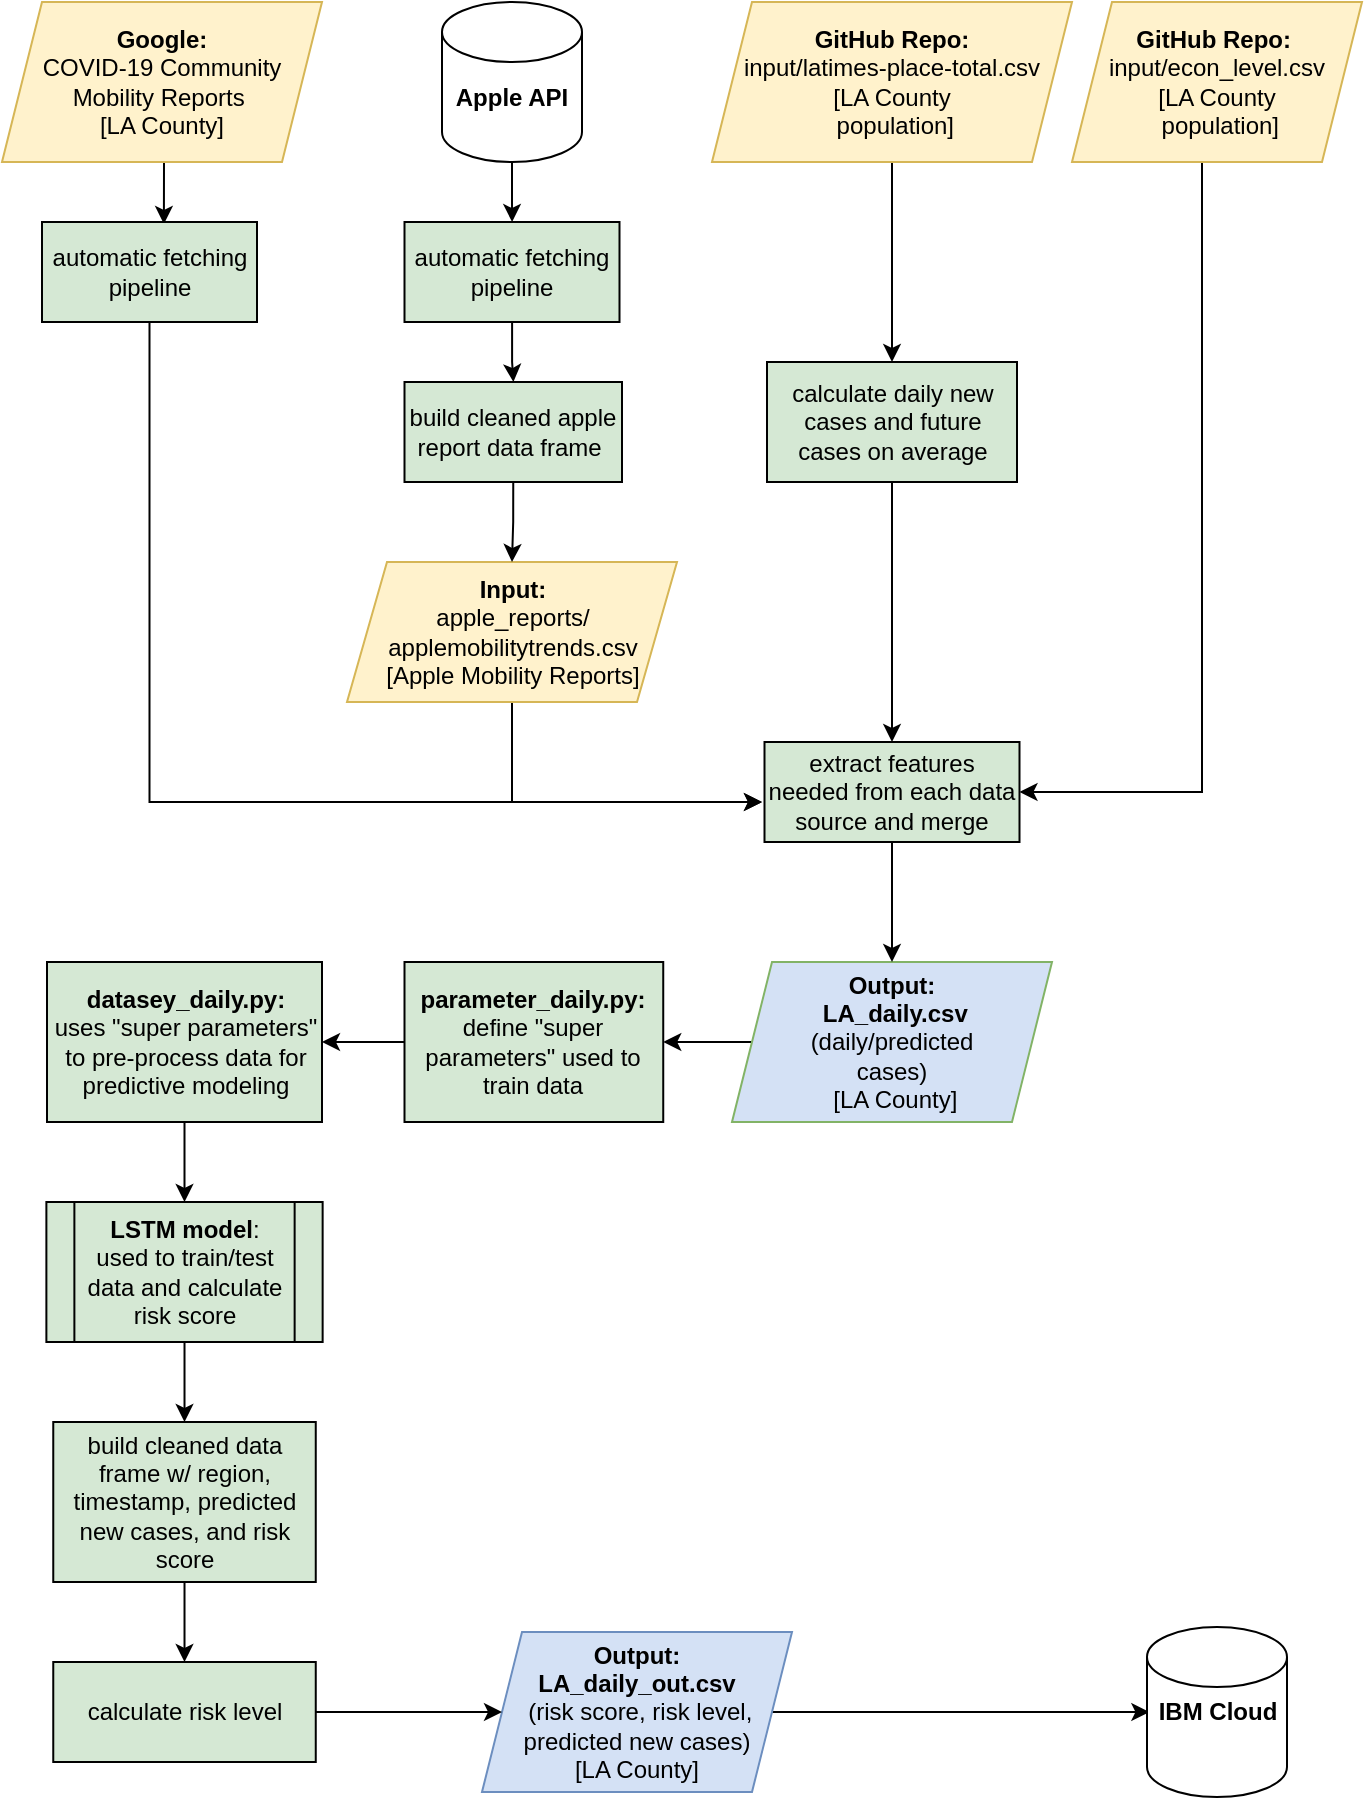 <mxfile version="13.5.5" type="device"><diagram id="EMMWCg8WO8nGpN-h3Lt4" name="Page-1"><mxGraphModel dx="1159" dy="1051" grid="1" gridSize="10" guides="1" tooltips="1" connect="1" arrows="1" fold="1" page="1" pageScale="1" pageWidth="850" pageHeight="1100" math="0" shadow="0"><root><mxCell id="0"/><mxCell id="1" parent="0"/><mxCell id="4KXb9JyP3AkB6F7u9Ha2-32" style="edgeStyle=orthogonalEdgeStyle;rounded=0;orthogonalLoop=1;jettySize=auto;html=1;entryX=1;entryY=0.5;entryDx=0;entryDy=0;" edge="1" parent="1" source="c5__5FzdPdkLztYr7EIl-13" target="4KXb9JyP3AkB6F7u9Ha2-4"><mxGeometry relative="1" as="geometry"><Array as="points"><mxPoint x="680" y="515"/></Array></mxGeometry></mxCell><mxCell id="c5__5FzdPdkLztYr7EIl-13" value="&lt;b&gt;GitHub Repo:&lt;/b&gt;&amp;nbsp;&lt;br&gt;input/econ_level.csv &lt;br&gt;[LA County&lt;br&gt;&amp;nbsp;population]" style="shape=parallelogram;perimeter=parallelogramPerimeter;whiteSpace=wrap;html=1;fixedSize=1;fillColor=#fff2cc;strokeColor=#d6b656;" parent="1" vertex="1"><mxGeometry x="615" y="120" width="145" height="80" as="geometry"/></mxCell><mxCell id="4KXb9JyP3AkB6F7u9Ha2-36" value="" style="edgeStyle=orthogonalEdgeStyle;rounded=0;orthogonalLoop=1;jettySize=auto;html=1;" edge="1" parent="1" source="c5__5FzdPdkLztYr7EIl-14" target="4KXb9JyP3AkB6F7u9Ha2-33"><mxGeometry relative="1" as="geometry"/></mxCell><mxCell id="c5__5FzdPdkLztYr7EIl-14" value="&lt;b&gt;Output:&lt;br&gt;&amp;nbsp;LA_daily.csv &lt;br&gt;&lt;/b&gt;(daily/predicted &lt;br&gt;cases)&lt;br&gt;&amp;nbsp;[LA County]" style="shape=parallelogram;perimeter=parallelogramPerimeter;whiteSpace=wrap;html=1;fixedSize=1;fillColor=#D4E1F5;strokeColor=#82b366;" parent="1" vertex="1"><mxGeometry x="445" y="600" width="160" height="80" as="geometry"/></mxCell><mxCell id="4KXb9JyP3AkB6F7u9Ha2-45" style="edgeStyle=orthogonalEdgeStyle;rounded=0;orthogonalLoop=1;jettySize=auto;html=1;exitX=1;exitY=0.5;exitDx=0;exitDy=0;entryX=0.017;entryY=0.5;entryDx=0;entryDy=0;entryPerimeter=0;" edge="1" parent="1" source="c5__5FzdPdkLztYr7EIl-23" target="c5__5FzdPdkLztYr7EIl-24"><mxGeometry relative="1" as="geometry"/></mxCell><mxCell id="c5__5FzdPdkLztYr7EIl-23" value="&lt;b&gt;Output:&lt;br&gt;LA_daily_out.csv&lt;br&gt;&lt;/b&gt;&amp;nbsp;(risk score, risk level, predicted new cases)&lt;br&gt;[LA County]" style="shape=parallelogram;perimeter=parallelogramPerimeter;whiteSpace=wrap;html=1;fixedSize=1;fillColor=#D4E1F5;strokeColor=#6c8ebf;" parent="1" vertex="1"><mxGeometry x="320" y="935" width="155" height="80" as="geometry"/></mxCell><mxCell id="c5__5FzdPdkLztYr7EIl-24" value="&lt;b&gt;IBM Cloud&lt;/b&gt;" style="shape=cylinder2;whiteSpace=wrap;html=1;boundedLbl=1;backgroundOutline=1;size=15;fillColor=#FFFFFF;" parent="1" vertex="1"><mxGeometry x="652.5" y="932.5" width="70" height="85" as="geometry"/></mxCell><mxCell id="4KXb9JyP3AkB6F7u9Ha2-6" style="edgeStyle=orthogonalEdgeStyle;rounded=0;orthogonalLoop=1;jettySize=auto;html=1;exitX=0.5;exitY=1;exitDx=0;exitDy=0;" edge="1" parent="1" source="3Q9lxoXXyYOwo95ZzaGR-1" target="4KXb9JyP3AkB6F7u9Ha2-3"><mxGeometry relative="1" as="geometry"/></mxCell><mxCell id="3Q9lxoXXyYOwo95ZzaGR-1" value="&lt;b&gt;GitHub Repo: &lt;br&gt;&lt;/b&gt;input/latimes-place-total.csv &lt;br&gt;[LA County&lt;br&gt;&amp;nbsp;population]" style="shape=parallelogram;perimeter=parallelogramPerimeter;whiteSpace=wrap;html=1;fixedSize=1;fillColor=#fff2cc;strokeColor=#d6b656;" parent="1" vertex="1"><mxGeometry x="435" y="120" width="180" height="80" as="geometry"/></mxCell><mxCell id="4KXb9JyP3AkB6F7u9Ha2-19" style="edgeStyle=orthogonalEdgeStyle;rounded=0;orthogonalLoop=1;jettySize=auto;html=1;exitX=0.5;exitY=1;exitDx=0;exitDy=0;entryX=0.567;entryY=0.02;entryDx=0;entryDy=0;entryPerimeter=0;" edge="1" parent="1" source="4KXb9JyP3AkB6F7u9Ha2-1" target="4KXb9JyP3AkB6F7u9Ha2-17"><mxGeometry relative="1" as="geometry"/></mxCell><mxCell id="4KXb9JyP3AkB6F7u9Ha2-1" value="&lt;b&gt;Google:&lt;br&gt;&lt;/b&gt;COVID-19 Community Mobility Reports&amp;nbsp;&lt;br&gt;[LA County]" style="shape=parallelogram;perimeter=parallelogramPerimeter;whiteSpace=wrap;html=1;fixedSize=1;fillColor=#fff2cc;strokeColor=#d6b656;" vertex="1" parent="1"><mxGeometry x="80" y="120" width="160" height="80" as="geometry"/></mxCell><mxCell id="4KXb9JyP3AkB6F7u9Ha2-29" style="edgeStyle=orthogonalEdgeStyle;rounded=0;orthogonalLoop=1;jettySize=auto;html=1;exitX=0.5;exitY=1;exitDx=0;exitDy=0;" edge="1" parent="1" source="4KXb9JyP3AkB6F7u9Ha2-2"><mxGeometry relative="1" as="geometry"><mxPoint x="460" y="520" as="targetPoint"/><Array as="points"><mxPoint x="335" y="520"/></Array></mxGeometry></mxCell><mxCell id="4KXb9JyP3AkB6F7u9Ha2-2" value="&lt;b&gt;Input:&lt;br&gt;&lt;/b&gt;apple_reports/ applemobilitytrends.csv&lt;br&gt;[Apple Mobility Reports]" style="shape=parallelogram;perimeter=parallelogramPerimeter;whiteSpace=wrap;html=1;fixedSize=1;fillColor=#fff2cc;strokeColor=#d6b656;" vertex="1" parent="1"><mxGeometry x="252.5" y="400" width="165" height="70" as="geometry"/></mxCell><mxCell id="4KXb9JyP3AkB6F7u9Ha2-9" style="edgeStyle=orthogonalEdgeStyle;rounded=0;orthogonalLoop=1;jettySize=auto;html=1;exitX=0.5;exitY=1;exitDx=0;exitDy=0;entryX=0.5;entryY=0;entryDx=0;entryDy=0;" edge="1" parent="1" source="4KXb9JyP3AkB6F7u9Ha2-3" target="4KXb9JyP3AkB6F7u9Ha2-4"><mxGeometry relative="1" as="geometry"/></mxCell><mxCell id="4KXb9JyP3AkB6F7u9Ha2-3" value="calculate daily new cases and future cases on average" style="rounded=0;whiteSpace=wrap;html=1;fillColor=#D5E8D4;" vertex="1" parent="1"><mxGeometry x="462.5" y="300" width="125" height="60" as="geometry"/></mxCell><mxCell id="4KXb9JyP3AkB6F7u9Ha2-15" style="edgeStyle=orthogonalEdgeStyle;rounded=0;orthogonalLoop=1;jettySize=auto;html=1;exitX=0.5;exitY=1;exitDx=0;exitDy=0;" edge="1" parent="1" source="4KXb9JyP3AkB6F7u9Ha2-4" target="c5__5FzdPdkLztYr7EIl-14"><mxGeometry relative="1" as="geometry"/></mxCell><mxCell id="4KXb9JyP3AkB6F7u9Ha2-4" value="extract features needed from each data source and merge" style="rounded=0;whiteSpace=wrap;html=1;fillColor=#D5E8D4;" vertex="1" parent="1"><mxGeometry x="461.25" y="490" width="127.5" height="50" as="geometry"/></mxCell><mxCell id="4KXb9JyP3AkB6F7u9Ha2-41" style="edgeStyle=orthogonalEdgeStyle;rounded=0;orthogonalLoop=1;jettySize=auto;html=1;exitX=0.5;exitY=1;exitDx=0;exitDy=0;entryX=0.5;entryY=0;entryDx=0;entryDy=0;" edge="1" parent="1" source="4KXb9JyP3AkB6F7u9Ha2-16" target="4KXb9JyP3AkB6F7u9Ha2-34"><mxGeometry relative="1" as="geometry"/></mxCell><mxCell id="4KXb9JyP3AkB6F7u9Ha2-16" value="&lt;b&gt;datasey_daily.py:&lt;br&gt;&lt;/b&gt;uses&amp;nbsp;&quot;super parameters&quot; to pre-process data for predictive modeling" style="rounded=0;whiteSpace=wrap;html=1;fillColor=#D5E8D4;" vertex="1" parent="1"><mxGeometry x="102.5" y="600" width="137.5" height="80" as="geometry"/></mxCell><mxCell id="4KXb9JyP3AkB6F7u9Ha2-27" style="edgeStyle=orthogonalEdgeStyle;rounded=0;orthogonalLoop=1;jettySize=auto;html=1;" edge="1" parent="1" source="4KXb9JyP3AkB6F7u9Ha2-17"><mxGeometry relative="1" as="geometry"><mxPoint x="460" y="520" as="targetPoint"/><Array as="points"><mxPoint x="154" y="520"/></Array></mxGeometry></mxCell><mxCell id="4KXb9JyP3AkB6F7u9Ha2-17" value="automatic fetching pipeline" style="rounded=0;whiteSpace=wrap;html=1;fillColor=#D5E8D4;" vertex="1" parent="1"><mxGeometry x="100" y="230" width="107.5" height="50" as="geometry"/></mxCell><mxCell id="4KXb9JyP3AkB6F7u9Ha2-28" style="edgeStyle=orthogonalEdgeStyle;rounded=0;orthogonalLoop=1;jettySize=auto;html=1;exitX=0.5;exitY=1;exitDx=0;exitDy=0;" edge="1" parent="1" source="4KXb9JyP3AkB6F7u9Ha2-18" target="4KXb9JyP3AkB6F7u9Ha2-2"><mxGeometry relative="1" as="geometry"/></mxCell><mxCell id="4KXb9JyP3AkB6F7u9Ha2-18" value="build cleaned apple report data frame&amp;nbsp;" style="rounded=0;whiteSpace=wrap;html=1;fillColor=#D5E8D4;" vertex="1" parent="1"><mxGeometry x="281.25" y="310" width="108.75" height="50" as="geometry"/></mxCell><mxCell id="4KXb9JyP3AkB6F7u9Ha2-25" value="" style="edgeStyle=orthogonalEdgeStyle;rounded=0;orthogonalLoop=1;jettySize=auto;html=1;" edge="1" parent="1" source="4KXb9JyP3AkB6F7u9Ha2-20" target="4KXb9JyP3AkB6F7u9Ha2-21"><mxGeometry relative="1" as="geometry"/></mxCell><mxCell id="4KXb9JyP3AkB6F7u9Ha2-20" value="&lt;font face=&quot;helvetica&quot;&gt;&lt;b&gt;&lt;br&gt;Apple API&lt;/b&gt;&lt;/font&gt;" style="shape=cylinder2;whiteSpace=wrap;html=1;boundedLbl=1;backgroundOutline=1;size=15;fillColor=#FFFFFF;" vertex="1" parent="1"><mxGeometry x="300" y="120" width="70" height="80" as="geometry"/></mxCell><mxCell id="4KXb9JyP3AkB6F7u9Ha2-26" value="" style="edgeStyle=orthogonalEdgeStyle;rounded=0;orthogonalLoop=1;jettySize=auto;html=1;" edge="1" parent="1" source="4KXb9JyP3AkB6F7u9Ha2-21" target="4KXb9JyP3AkB6F7u9Ha2-18"><mxGeometry relative="1" as="geometry"/></mxCell><mxCell id="4KXb9JyP3AkB6F7u9Ha2-21" value="automatic fetching pipeline" style="rounded=0;whiteSpace=wrap;html=1;fillColor=#D5E8D4;" vertex="1" parent="1"><mxGeometry x="281.25" y="230" width="107.5" height="50" as="geometry"/></mxCell><mxCell id="4KXb9JyP3AkB6F7u9Ha2-37" value="" style="edgeStyle=orthogonalEdgeStyle;rounded=0;orthogonalLoop=1;jettySize=auto;html=1;" edge="1" parent="1" source="4KXb9JyP3AkB6F7u9Ha2-33" target="4KXb9JyP3AkB6F7u9Ha2-16"><mxGeometry relative="1" as="geometry"/></mxCell><mxCell id="4KXb9JyP3AkB6F7u9Ha2-33" value="&lt;b&gt;parameter_daily.py:&lt;br&gt;&lt;/b&gt;define &quot;super parameters&quot; used to train data" style="rounded=0;whiteSpace=wrap;html=1;fillColor=#D5E8D4;" vertex="1" parent="1"><mxGeometry x="281.25" y="600" width="129.37" height="80" as="geometry"/></mxCell><mxCell id="4KXb9JyP3AkB6F7u9Ha2-42" value="" style="edgeStyle=orthogonalEdgeStyle;rounded=0;orthogonalLoop=1;jettySize=auto;html=1;" edge="1" parent="1" source="4KXb9JyP3AkB6F7u9Ha2-34" target="4KXb9JyP3AkB6F7u9Ha2-38"><mxGeometry relative="1" as="geometry"/></mxCell><mxCell id="4KXb9JyP3AkB6F7u9Ha2-34" value="&lt;b&gt;LSTM model&lt;/b&gt;: &lt;br&gt;used to train/test data and calculate risk score" style="shape=process;whiteSpace=wrap;html=1;backgroundOutline=1;fillColor=#D5E8D4;" vertex="1" parent="1"><mxGeometry x="102.19" y="720" width="138.13" height="70" as="geometry"/></mxCell><mxCell id="4KXb9JyP3AkB6F7u9Ha2-43" value="" style="edgeStyle=orthogonalEdgeStyle;rounded=0;orthogonalLoop=1;jettySize=auto;html=1;" edge="1" parent="1" source="4KXb9JyP3AkB6F7u9Ha2-38" target="4KXb9JyP3AkB6F7u9Ha2-39"><mxGeometry relative="1" as="geometry"/></mxCell><mxCell id="4KXb9JyP3AkB6F7u9Ha2-38" value="build cleaned data frame w/ region, timestamp, predicted new cases, and risk score" style="rounded=0;whiteSpace=wrap;html=1;fillColor=#D5E8D4;" vertex="1" parent="1"><mxGeometry x="105.63" y="830" width="131.25" height="80" as="geometry"/></mxCell><mxCell id="4KXb9JyP3AkB6F7u9Ha2-44" value="" style="edgeStyle=orthogonalEdgeStyle;rounded=0;orthogonalLoop=1;jettySize=auto;html=1;" edge="1" parent="1" source="4KXb9JyP3AkB6F7u9Ha2-39" target="c5__5FzdPdkLztYr7EIl-23"><mxGeometry relative="1" as="geometry"/></mxCell><mxCell id="4KXb9JyP3AkB6F7u9Ha2-39" value="calculate risk level" style="rounded=0;whiteSpace=wrap;html=1;fillColor=#D5E8D4;" vertex="1" parent="1"><mxGeometry x="105.63" y="950" width="131.25" height="50" as="geometry"/></mxCell></root></mxGraphModel></diagram></mxfile>